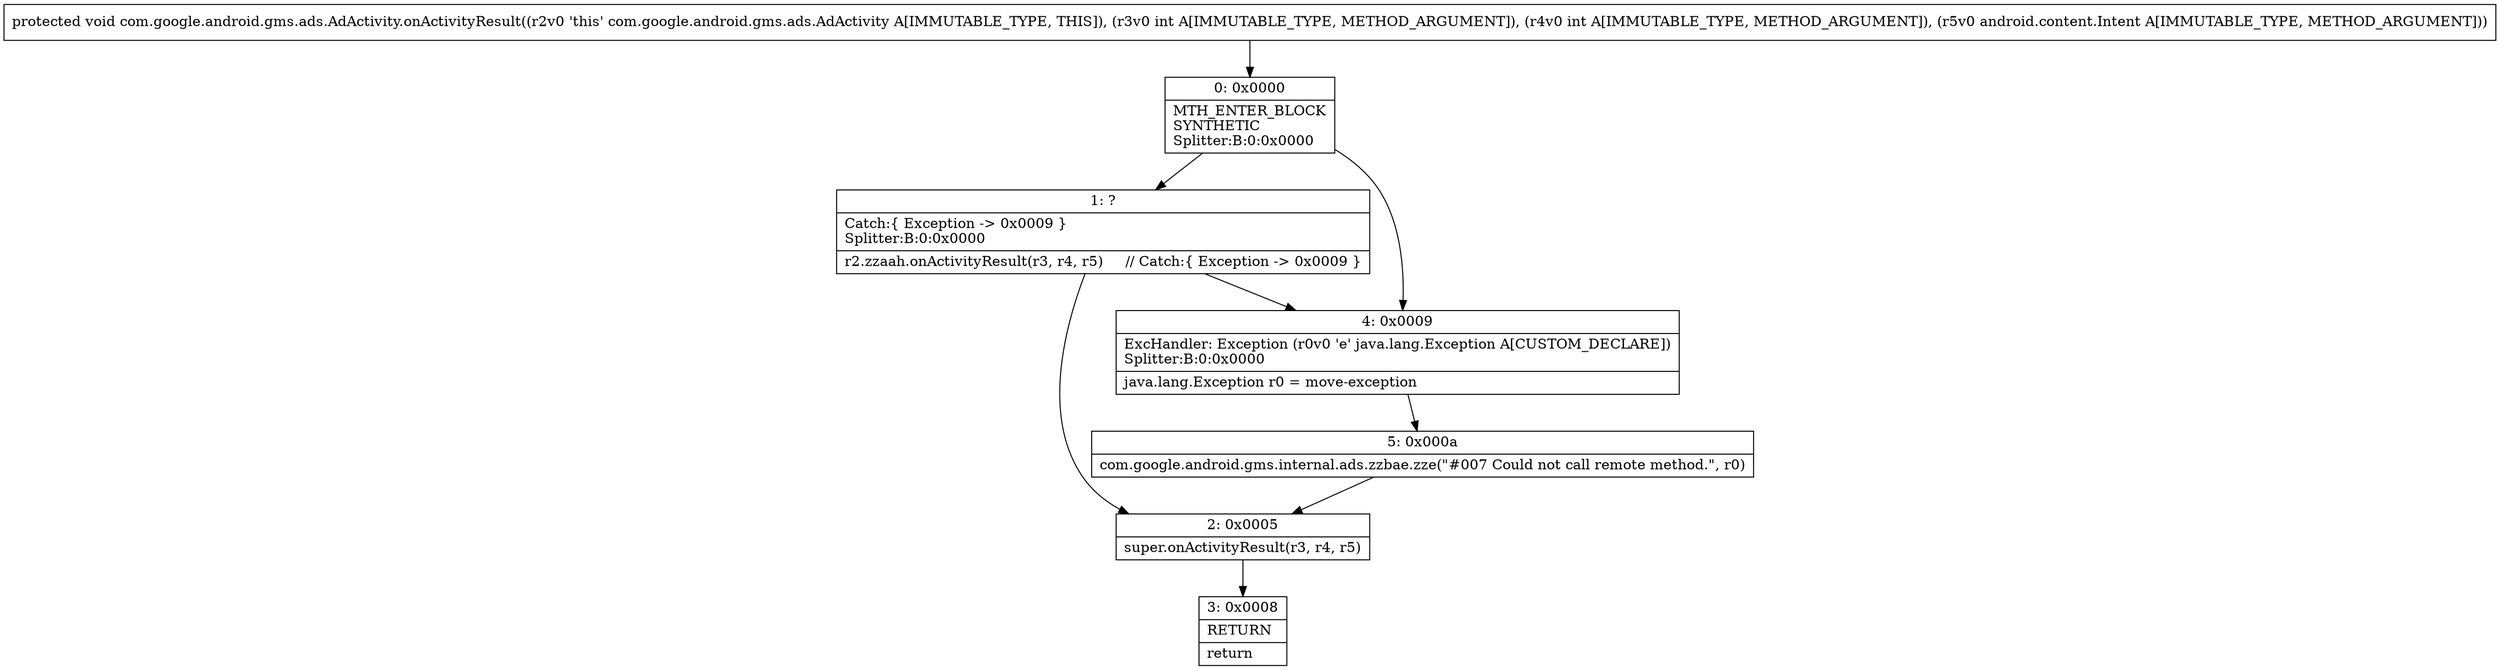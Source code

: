 digraph "CFG forcom.google.android.gms.ads.AdActivity.onActivityResult(IILandroid\/content\/Intent;)V" {
Node_0 [shape=record,label="{0\:\ 0x0000|MTH_ENTER_BLOCK\lSYNTHETIC\lSplitter:B:0:0x0000\l}"];
Node_1 [shape=record,label="{1\:\ ?|Catch:\{ Exception \-\> 0x0009 \}\lSplitter:B:0:0x0000\l|r2.zzaah.onActivityResult(r3, r4, r5)     \/\/ Catch:\{ Exception \-\> 0x0009 \}\l}"];
Node_2 [shape=record,label="{2\:\ 0x0005|super.onActivityResult(r3, r4, r5)\l}"];
Node_3 [shape=record,label="{3\:\ 0x0008|RETURN\l|return\l}"];
Node_4 [shape=record,label="{4\:\ 0x0009|ExcHandler: Exception (r0v0 'e' java.lang.Exception A[CUSTOM_DECLARE])\lSplitter:B:0:0x0000\l|java.lang.Exception r0 = move\-exception\l}"];
Node_5 [shape=record,label="{5\:\ 0x000a|com.google.android.gms.internal.ads.zzbae.zze(\"#007 Could not call remote method.\", r0)\l}"];
MethodNode[shape=record,label="{protected void com.google.android.gms.ads.AdActivity.onActivityResult((r2v0 'this' com.google.android.gms.ads.AdActivity A[IMMUTABLE_TYPE, THIS]), (r3v0 int A[IMMUTABLE_TYPE, METHOD_ARGUMENT]), (r4v0 int A[IMMUTABLE_TYPE, METHOD_ARGUMENT]), (r5v0 android.content.Intent A[IMMUTABLE_TYPE, METHOD_ARGUMENT])) }"];
MethodNode -> Node_0;
Node_0 -> Node_1;
Node_0 -> Node_4;
Node_1 -> Node_2;
Node_1 -> Node_4;
Node_2 -> Node_3;
Node_4 -> Node_5;
Node_5 -> Node_2;
}

